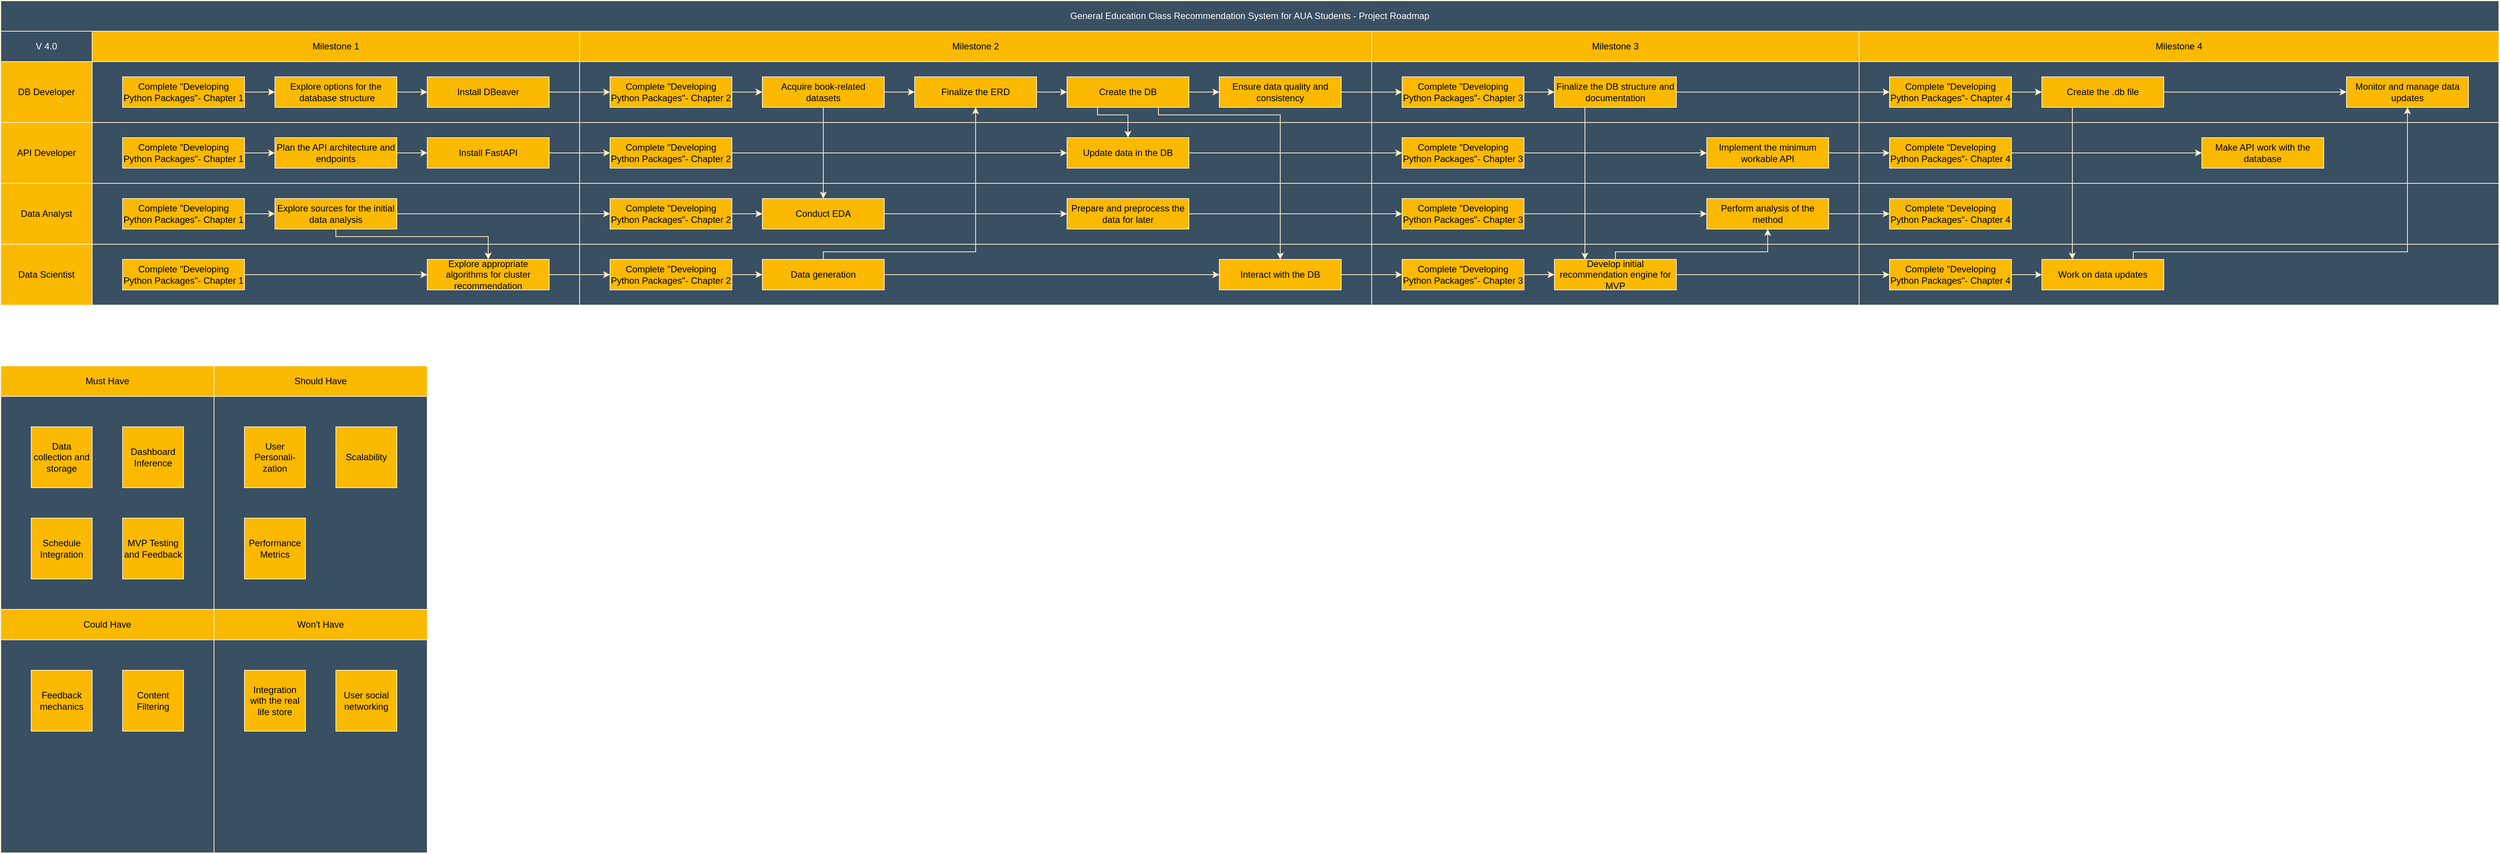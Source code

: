 <mxfile version="22.1.7" type="device">
  <diagram name="Page-1" id="mexHCa_Tbq0mfL7sBKQv">
    <mxGraphModel dx="1789" dy="1153" grid="1" gridSize="10" guides="1" tooltips="1" connect="1" arrows="1" fold="1" page="1" pageScale="1" pageWidth="3560" pageHeight="1200" math="0" shadow="0">
      <root>
        <mxCell id="0" />
        <mxCell id="1" parent="0" />
        <mxCell id="Ef0ztAQk5E2ELIDvsa6d-131" value="" style="rounded=0;whiteSpace=wrap;html=1;fillColor=#394f62;strokeColor=#FFF2CC;" parent="1" vertex="1">
          <mxGeometry x="320" y="880" width="280" height="280" as="geometry" />
        </mxCell>
        <mxCell id="Ef0ztAQk5E2ELIDvsa6d-122" value="" style="rounded=0;whiteSpace=wrap;html=1;fillColor=#394f62;strokeColor=#FFF2CC;" parent="1" vertex="1">
          <mxGeometry x="40" y="880" width="280" height="280" as="geometry" />
        </mxCell>
        <mxCell id="Ef0ztAQk5E2ELIDvsa6d-102" value="Must Have" style="rounded=0;whiteSpace=wrap;html=1;fillColor=#fbb900;strokeColor=#FFF2CC;" parent="1" vertex="1">
          <mxGeometry x="40" y="520" width="280" height="40" as="geometry" />
        </mxCell>
        <mxCell id="Ef0ztAQk5E2ELIDvsa6d-103" value="" style="rounded=0;whiteSpace=wrap;html=1;fillColor=#394f62;strokeColor=#FFF2CC;" parent="1" vertex="1">
          <mxGeometry x="40" y="560" width="280" height="280" as="geometry" />
        </mxCell>
        <mxCell id="Ef0ztAQk5E2ELIDvsa6d-104" value="Data collection and storage" style="rounded=0;whiteSpace=wrap;html=1;fillColor=#fbb900;strokeColor=#FFF2CC;" parent="1" vertex="1">
          <mxGeometry x="80" y="600" width="80" height="80" as="geometry" />
        </mxCell>
        <mxCell id="Ef0ztAQk5E2ELIDvsa6d-105" value="Dashboard Inference" style="rounded=0;whiteSpace=wrap;html=1;fillColor=#fbb900;strokeColor=#FFF2CC;" parent="1" vertex="1">
          <mxGeometry x="200" y="600" width="80" height="80" as="geometry" />
        </mxCell>
        <mxCell id="Ef0ztAQk5E2ELIDvsa6d-107" value="Schedule Integration" style="rounded=0;whiteSpace=wrap;html=1;fillColor=#fbb900;strokeColor=#FFF2CC;" parent="1" vertex="1">
          <mxGeometry x="80" y="720" width="80" height="80" as="geometry" />
        </mxCell>
        <mxCell id="Ef0ztAQk5E2ELIDvsa6d-110" value="MVP Testing and Feedback" style="rounded=0;whiteSpace=wrap;html=1;fillColor=#fbb900;strokeColor=#FFF2CC;" parent="1" vertex="1">
          <mxGeometry x="200" y="720" width="80" height="80" as="geometry" />
        </mxCell>
        <mxCell id="Ef0ztAQk5E2ELIDvsa6d-112" value="Should Have" style="rounded=0;whiteSpace=wrap;html=1;fillColor=#fbb900;strokeColor=#FFF2CC;" parent="1" vertex="1">
          <mxGeometry x="320" y="520" width="280" height="40" as="geometry" />
        </mxCell>
        <mxCell id="Ef0ztAQk5E2ELIDvsa6d-113" value="" style="rounded=0;whiteSpace=wrap;html=1;fillColor=#394f62;strokeColor=#FFF2CC;" parent="1" vertex="1">
          <mxGeometry x="320" y="560" width="280" height="280" as="geometry" />
        </mxCell>
        <mxCell id="Ef0ztAQk5E2ELIDvsa6d-114" value="User Personali- zation" style="rounded=0;whiteSpace=wrap;html=1;fillColor=#fbb900;strokeColor=#FFF2CC;" parent="1" vertex="1">
          <mxGeometry x="360" y="600" width="80" height="80" as="geometry" />
        </mxCell>
        <mxCell id="Ef0ztAQk5E2ELIDvsa6d-115" value="User social networking" style="rounded=0;whiteSpace=wrap;html=1;fillColor=#fbb900;strokeColor=#FFF2CC;" parent="1" vertex="1">
          <mxGeometry x="480" y="920" width="80" height="80" as="geometry" />
        </mxCell>
        <mxCell id="Ef0ztAQk5E2ELIDvsa6d-116" value="Performance Metrics" style="rounded=0;whiteSpace=wrap;html=1;fillColor=#fbb900;strokeColor=#FFF2CC;" parent="1" vertex="1">
          <mxGeometry x="360" y="720" width="80" height="80" as="geometry" />
        </mxCell>
        <mxCell id="Ef0ztAQk5E2ELIDvsa6d-117" value="Scalability" style="rounded=0;whiteSpace=wrap;html=1;fillColor=#fbb900;strokeColor=#FFF2CC;" parent="1" vertex="1">
          <mxGeometry x="480" y="600" width="80" height="80" as="geometry" />
        </mxCell>
        <mxCell id="Ef0ztAQk5E2ELIDvsa6d-118" value="Content Filtering" style="rounded=0;whiteSpace=wrap;html=1;fillColor=#fbb900;strokeColor=#FFF2CC;" parent="1" vertex="1">
          <mxGeometry x="200" y="920" width="80" height="80" as="geometry" />
        </mxCell>
        <mxCell id="Ef0ztAQk5E2ELIDvsa6d-119" value="Integration with the real life store" style="rounded=0;whiteSpace=wrap;html=1;fillColor=#fbb900;strokeColor=#FFF2CC;" parent="1" vertex="1">
          <mxGeometry x="360" y="920" width="80" height="80" as="geometry" />
        </mxCell>
        <mxCell id="Ef0ztAQk5E2ELIDvsa6d-121" value="Could Have" style="rounded=0;whiteSpace=wrap;html=1;fillColor=#fbb900;strokeColor=#FFF2CC;" parent="1" vertex="1">
          <mxGeometry x="40" y="840" width="280" height="40" as="geometry" />
        </mxCell>
        <mxCell id="Ef0ztAQk5E2ELIDvsa6d-130" value="Won&#39;t Have" style="rounded=0;whiteSpace=wrap;html=1;fillColor=#fbb900;strokeColor=#FFF2CC;" parent="1" vertex="1">
          <mxGeometry x="320" y="840" width="280" height="40" as="geometry" />
        </mxCell>
        <mxCell id="Ef0ztAQk5E2ELIDvsa6d-139" value="Feedback mechanics" style="rounded=0;whiteSpace=wrap;html=1;fillColor=#fbb900;strokeColor=#FFF2CC;" parent="1" vertex="1">
          <mxGeometry x="80" y="920" width="80" height="80" as="geometry" />
        </mxCell>
        <mxCell id="Ef0ztAQk5E2ELIDvsa6d-101" value="" style="rounded=0;whiteSpace=wrap;html=1;fillColor=#394f62;strokeColor=#FFF2CC;" parent="1" vertex="1">
          <mxGeometry x="2480" y="360" width="840" height="80" as="geometry" />
        </mxCell>
        <mxCell id="Ef0ztAQk5E2ELIDvsa6d-100" value="" style="rounded=0;whiteSpace=wrap;html=1;fillColor=#394f62;strokeColor=#FFF2CC;" parent="1" vertex="1">
          <mxGeometry x="2480" y="280" width="840" height="80" as="geometry" />
        </mxCell>
        <mxCell id="Ef0ztAQk5E2ELIDvsa6d-99" value="" style="rounded=0;whiteSpace=wrap;html=1;fillColor=#394f62;strokeColor=#FFF2CC;" parent="1" vertex="1">
          <mxGeometry x="2480" y="200" width="840" height="80" as="geometry" />
        </mxCell>
        <mxCell id="Ef0ztAQk5E2ELIDvsa6d-98" value="" style="rounded=0;whiteSpace=wrap;html=1;fillColor=#394f62;strokeColor=#FFF2CC;" parent="1" vertex="1">
          <mxGeometry x="2480" y="120" width="840" height="80" as="geometry" />
        </mxCell>
        <mxCell id="Ef0ztAQk5E2ELIDvsa6d-79" value="" style="rounded=0;whiteSpace=wrap;html=1;fillColor=#394f62;strokeColor=#FFF2CC;" parent="1" vertex="1">
          <mxGeometry x="1840" y="360" width="640" height="80" as="geometry" />
        </mxCell>
        <mxCell id="Ef0ztAQk5E2ELIDvsa6d-78" value="" style="rounded=0;whiteSpace=wrap;html=1;fillColor=#394f62;strokeColor=#FFF2CC;" parent="1" vertex="1">
          <mxGeometry x="1840" y="280" width="640" height="80" as="geometry" />
        </mxCell>
        <mxCell id="Ef0ztAQk5E2ELIDvsa6d-77" value="" style="rounded=0;whiteSpace=wrap;html=1;fillColor=#394f62;strokeColor=#FFF2CC;" parent="1" vertex="1">
          <mxGeometry x="1840" y="200" width="640" height="80" as="geometry" />
        </mxCell>
        <mxCell id="Ef0ztAQk5E2ELIDvsa6d-76" value="" style="rounded=0;whiteSpace=wrap;html=1;fillColor=#394f62;strokeColor=#FFF2CC;" parent="1" vertex="1">
          <mxGeometry x="1840" y="120" width="640" height="80" as="geometry" />
        </mxCell>
        <mxCell id="Ef0ztAQk5E2ELIDvsa6d-61" value="" style="rounded=0;whiteSpace=wrap;html=1;fillColor=#394f62;strokeColor=#FFF2CC;" parent="1" vertex="1">
          <mxGeometry x="800" y="360" width="1040" height="80" as="geometry" />
        </mxCell>
        <mxCell id="Ef0ztAQk5E2ELIDvsa6d-60" value="" style="rounded=0;whiteSpace=wrap;html=1;fillColor=#394f62;strokeColor=#FFF2CC;" parent="1" vertex="1">
          <mxGeometry x="800" y="280" width="1040" height="80" as="geometry" />
        </mxCell>
        <mxCell id="Ef0ztAQk5E2ELIDvsa6d-59" value="" style="rounded=0;whiteSpace=wrap;html=1;fillColor=#394f62;strokeColor=#FFF2CC;" parent="1" vertex="1">
          <mxGeometry x="800" y="170" width="1040" height="110" as="geometry" />
        </mxCell>
        <mxCell id="Ef0ztAQk5E2ELIDvsa6d-58" value="" style="rounded=0;whiteSpace=wrap;html=1;fillColor=#394f62;strokeColor=#FFF2CC;" parent="1" vertex="1">
          <mxGeometry x="800" y="120" width="1040" height="80" as="geometry" />
        </mxCell>
        <mxCell id="Ef0ztAQk5E2ELIDvsa6d-1" value="&lt;font color=&quot;#ffffff&quot;&gt;General Education Class Recommendation System for AUA Students - Project Roadmap&lt;/font&gt;" style="rounded=0;whiteSpace=wrap;html=1;fillColor=#394f62;strokeColor=#FFF2CC;" parent="1" vertex="1">
          <mxGeometry x="40" y="40" width="3280" height="40" as="geometry" />
        </mxCell>
        <mxCell id="Ef0ztAQk5E2ELIDvsa6d-2" value="Milestone 1" style="rounded=0;whiteSpace=wrap;html=1;fillColor=#fbb900;strokeColor=#FFF2CC;" parent="1" vertex="1">
          <mxGeometry x="160" y="80" width="640" height="40" as="geometry" />
        </mxCell>
        <mxCell id="Ef0ztAQk5E2ELIDvsa6d-3" value="DB Developer" style="rounded=0;whiteSpace=wrap;html=1;fillColor=#fbb900;strokeColor=#FFF2CC;" parent="1" vertex="1">
          <mxGeometry x="40" y="120" width="120" height="80" as="geometry" />
        </mxCell>
        <mxCell id="Ef0ztAQk5E2ELIDvsa6d-4" value="API Developer" style="rounded=0;whiteSpace=wrap;html=1;fillColor=#fbb900;strokeColor=#FFF2CC;" parent="1" vertex="1">
          <mxGeometry x="40" y="200" width="120" height="80" as="geometry" />
        </mxCell>
        <mxCell id="Ef0ztAQk5E2ELIDvsa6d-5" value="Data Analyst" style="rounded=0;whiteSpace=wrap;html=1;fillColor=#fbb900;strokeColor=#FFF2CC;" parent="1" vertex="1">
          <mxGeometry x="40" y="280" width="120" height="80" as="geometry" />
        </mxCell>
        <mxCell id="Ef0ztAQk5E2ELIDvsa6d-6" value="Data Scientist" style="rounded=0;whiteSpace=wrap;html=1;fillColor=#fbb900;strokeColor=#FFF2CC;" parent="1" vertex="1">
          <mxGeometry x="40" y="360" width="120" height="80" as="geometry" />
        </mxCell>
        <mxCell id="Ef0ztAQk5E2ELIDvsa6d-7" value="&lt;font color=&quot;#ffffff&quot;&gt;V 4.0&lt;/font&gt;" style="rounded=0;whiteSpace=wrap;html=1;fillColor=#394f62;strokeColor=#FFF2CC;" parent="1" vertex="1">
          <mxGeometry x="40" y="80" width="120" height="40" as="geometry" />
        </mxCell>
        <mxCell id="Ef0ztAQk5E2ELIDvsa6d-13" value="" style="rounded=0;whiteSpace=wrap;html=1;fillColor=#394f62;strokeColor=#FFF2CC;" parent="1" vertex="1">
          <mxGeometry x="160" y="200" width="640" height="80" as="geometry" />
        </mxCell>
        <mxCell id="Ef0ztAQk5E2ELIDvsa6d-14" value="" style="rounded=0;whiteSpace=wrap;html=1;fillColor=#394f62;strokeColor=#FFF2CC;" parent="1" vertex="1">
          <mxGeometry x="160" y="360" width="640" height="80" as="geometry" />
        </mxCell>
        <mxCell id="Ef0ztAQk5E2ELIDvsa6d-15" value="" style="rounded=0;whiteSpace=wrap;html=1;fillColor=#394f62;strokeColor=#FFF2CC;" parent="1" vertex="1">
          <mxGeometry x="160" y="280" width="640" height="80" as="geometry" />
        </mxCell>
        <mxCell id="Ef0ztAQk5E2ELIDvsa6d-12" value="" style="rounded=0;whiteSpace=wrap;html=1;fillColor=#394f62;strokeColor=#FFF2CC;" parent="1" vertex="1">
          <mxGeometry x="160" y="120" width="640" height="80" as="geometry" />
        </mxCell>
        <mxCell id="Ef0ztAQk5E2ELIDvsa6d-9" value="Complete &quot;Developing Python Packages&quot;- Chapter 1" style="rounded=0;whiteSpace=wrap;html=1;fillColor=#fbb900;strokeColor=#FFF2CC;" parent="1" vertex="1">
          <mxGeometry x="200" y="140" width="160" height="40" as="geometry" />
        </mxCell>
        <mxCell id="Ef0ztAQk5E2ELIDvsa6d-10" value="Complete &quot;Developing Python Packages&quot;- Chapter 1" style="rounded=0;whiteSpace=wrap;html=1;fillColor=#fbb900;strokeColor=#FFF2CC;" parent="1" vertex="1">
          <mxGeometry x="200" y="220" width="160" height="40" as="geometry" />
        </mxCell>
        <mxCell id="Ef0ztAQk5E2ELIDvsa6d-11" value="Complete &quot;Developing Python Packages&quot;- Chapter 1" style="rounded=0;whiteSpace=wrap;html=1;fillColor=#fbb900;strokeColor=#FFF2CC;" parent="1" vertex="1">
          <mxGeometry x="200" y="300" width="160" height="40" as="geometry" />
        </mxCell>
        <mxCell id="Ef0ztAQk5E2ELIDvsa6d-8" value="Complete &quot;Developing Python Packages&quot;- Chapter 1" style="rounded=0;whiteSpace=wrap;html=1;fillColor=#fbb900;strokeColor=#FFF2CC;" parent="1" vertex="1">
          <mxGeometry x="200" y="380" width="160" height="40" as="geometry" />
        </mxCell>
        <mxCell id="Ef0ztAQk5E2ELIDvsa6d-17" value="Explore options for the &amp;nbsp;database structure" style="rounded=0;whiteSpace=wrap;html=1;fillColor=#fbb900;strokeColor=#FFF2CC;" parent="1" vertex="1">
          <mxGeometry x="400" y="140" width="160" height="40" as="geometry" />
        </mxCell>
        <mxCell id="Ef0ztAQk5E2ELIDvsa6d-18" value="" style="endArrow=classic;html=1;rounded=0;exitX=1;exitY=0.5;exitDx=0;exitDy=0;entryX=0;entryY=0.5;entryDx=0;entryDy=0;fillColor=#394f62;strokeColor=#FFF2CC;" parent="1" source="Ef0ztAQk5E2ELIDvsa6d-9" target="Ef0ztAQk5E2ELIDvsa6d-17" edge="1">
          <mxGeometry width="50" height="50" relative="1" as="geometry">
            <mxPoint x="430" y="320" as="sourcePoint" />
            <mxPoint x="480" y="270" as="targetPoint" />
          </mxGeometry>
        </mxCell>
        <mxCell id="Ef0ztAQk5E2ELIDvsa6d-19" value="Plan the API architecture and endpoints" style="rounded=0;whiteSpace=wrap;html=1;fillColor=#fbb900;strokeColor=#FFF2CC;" parent="1" vertex="1">
          <mxGeometry x="400" y="220" width="160" height="40" as="geometry" />
        </mxCell>
        <mxCell id="Ef0ztAQk5E2ELIDvsa6d-20" value="" style="endArrow=classic;html=1;rounded=0;exitX=1;exitY=0.5;exitDx=0;exitDy=0;entryX=0;entryY=0.5;entryDx=0;entryDy=0;fillColor=#394f62;strokeColor=#FFF2CC;" parent="1" source="Ef0ztAQk5E2ELIDvsa6d-10" target="Ef0ztAQk5E2ELIDvsa6d-19" edge="1">
          <mxGeometry width="50" height="50" relative="1" as="geometry">
            <mxPoint x="430" y="320" as="sourcePoint" />
            <mxPoint x="480" y="270" as="targetPoint" />
          </mxGeometry>
        </mxCell>
        <mxCell id="Ef0ztAQk5E2ELIDvsa6d-21" value="Explore sources for the initial data analysis" style="rounded=0;whiteSpace=wrap;html=1;fillColor=#fbb900;strokeColor=#FFF2CC;" parent="1" vertex="1">
          <mxGeometry x="400" y="300" width="160" height="40" as="geometry" />
        </mxCell>
        <mxCell id="Ef0ztAQk5E2ELIDvsa6d-22" value="Explore appropriate algorithms for cluster recommendation" style="rounded=0;whiteSpace=wrap;html=1;fillColor=#fbb900;strokeColor=#FFF2CC;" parent="1" vertex="1">
          <mxGeometry x="600" y="380" width="160" height="40" as="geometry" />
        </mxCell>
        <mxCell id="Ef0ztAQk5E2ELIDvsa6d-23" value="" style="endArrow=classic;html=1;rounded=0;exitX=0.5;exitY=1;exitDx=0;exitDy=0;entryX=0.5;entryY=0;entryDx=0;entryDy=0;fillColor=#394f62;strokeColor=#FFF2CC;" parent="1" source="Ef0ztAQk5E2ELIDvsa6d-21" target="Ef0ztAQk5E2ELIDvsa6d-22" edge="1">
          <mxGeometry width="50" height="50" relative="1" as="geometry">
            <mxPoint x="430" y="320" as="sourcePoint" />
            <mxPoint x="480" y="270" as="targetPoint" />
            <Array as="points">
              <mxPoint x="480" y="350" />
              <mxPoint x="680" y="350" />
            </Array>
          </mxGeometry>
        </mxCell>
        <mxCell id="Ef0ztAQk5E2ELIDvsa6d-24" value="" style="endArrow=classic;html=1;rounded=0;exitX=1;exitY=0.5;exitDx=0;exitDy=0;entryX=0;entryY=0.5;entryDx=0;entryDy=0;fillColor=#394f62;strokeColor=#FFF2CC;" parent="1" source="Ef0ztAQk5E2ELIDvsa6d-11" target="Ef0ztAQk5E2ELIDvsa6d-21" edge="1">
          <mxGeometry width="50" height="50" relative="1" as="geometry">
            <mxPoint x="430" y="320" as="sourcePoint" />
            <mxPoint x="480" y="270" as="targetPoint" />
          </mxGeometry>
        </mxCell>
        <mxCell id="Ef0ztAQk5E2ELIDvsa6d-25" value="" style="endArrow=classic;html=1;rounded=0;exitX=1;exitY=0.5;exitDx=0;exitDy=0;entryX=0;entryY=0.5;entryDx=0;entryDy=0;fillColor=#394f62;strokeColor=#FFF2CC;" parent="1" source="Ef0ztAQk5E2ELIDvsa6d-8" target="Ef0ztAQk5E2ELIDvsa6d-22" edge="1">
          <mxGeometry width="50" height="50" relative="1" as="geometry">
            <mxPoint x="430" y="320" as="sourcePoint" />
            <mxPoint x="480" y="270" as="targetPoint" />
          </mxGeometry>
        </mxCell>
        <mxCell id="Ef0ztAQk5E2ELIDvsa6d-26" value="Install DBeaver" style="rounded=0;whiteSpace=wrap;html=1;fillColor=#fbb900;strokeColor=#FFF2CC;" parent="1" vertex="1">
          <mxGeometry x="600" y="140" width="160" height="40" as="geometry" />
        </mxCell>
        <mxCell id="Ef0ztAQk5E2ELIDvsa6d-27" value="" style="endArrow=classic;html=1;rounded=0;exitX=1;exitY=0.5;exitDx=0;exitDy=0;entryX=0;entryY=0.5;entryDx=0;entryDy=0;fillColor=#394f62;strokeColor=#FFF2CC;" parent="1" source="Ef0ztAQk5E2ELIDvsa6d-17" target="Ef0ztAQk5E2ELIDvsa6d-26" edge="1">
          <mxGeometry width="50" height="50" relative="1" as="geometry">
            <mxPoint x="550" y="330" as="sourcePoint" />
            <mxPoint x="600" y="280" as="targetPoint" />
          </mxGeometry>
        </mxCell>
        <mxCell id="Ef0ztAQk5E2ELIDvsa6d-28" value="Install FastAPI" style="rounded=0;whiteSpace=wrap;html=1;fillColor=#fbb900;strokeColor=#FFF2CC;" parent="1" vertex="1">
          <mxGeometry x="600" y="220" width="160" height="40" as="geometry" />
        </mxCell>
        <mxCell id="Ef0ztAQk5E2ELIDvsa6d-29" value="" style="endArrow=classic;html=1;rounded=0;exitX=1;exitY=0.5;exitDx=0;exitDy=0;entryX=0;entryY=0.5;entryDx=0;entryDy=0;fillColor=#394f62;strokeColor=#FFF2CC;" parent="1" source="Ef0ztAQk5E2ELIDvsa6d-19" target="Ef0ztAQk5E2ELIDvsa6d-28" edge="1">
          <mxGeometry width="50" height="50" relative="1" as="geometry">
            <mxPoint x="570" y="170" as="sourcePoint" />
            <mxPoint x="610" y="170" as="targetPoint" />
          </mxGeometry>
        </mxCell>
        <mxCell id="Ef0ztAQk5E2ELIDvsa6d-30" value="Milestone 2" style="rounded=0;whiteSpace=wrap;html=1;fillColor=#fbb900;strokeColor=#FFF2CC;" parent="1" vertex="1">
          <mxGeometry x="800" y="80" width="1040" height="40" as="geometry" />
        </mxCell>
        <mxCell id="Ef0ztAQk5E2ELIDvsa6d-32" value="Complete &quot;Developing Python Packages&quot;- Chapter 2" style="rounded=0;whiteSpace=wrap;html=1;fillColor=#fbb900;strokeColor=#FFF2CC;" parent="1" vertex="1">
          <mxGeometry x="840" y="140" width="160" height="40" as="geometry" />
        </mxCell>
        <mxCell id="Ef0ztAQk5E2ELIDvsa6d-33" value="Complete &quot;Developing Python Packages&quot;- Chapter 2" style="rounded=0;whiteSpace=wrap;html=1;fillColor=#394f62;strokeColor=#FFF2CC;" parent="1" vertex="1">
          <mxGeometry x="840" y="220" width="160" height="40" as="geometry" />
        </mxCell>
        <mxCell id="Ef0ztAQk5E2ELIDvsa6d-34" value="Complete &quot;Developing Python Packages&quot;- Chapter 2" style="rounded=0;whiteSpace=wrap;html=1;fillColor=#fbb900;strokeColor=#FFF2CC;" parent="1" vertex="1">
          <mxGeometry x="840" y="300" width="160" height="40" as="geometry" />
        </mxCell>
        <mxCell id="Ef0ztAQk5E2ELIDvsa6d-35" value="Complete &quot;Developing Python Packages&quot;- Chapter 2" style="rounded=0;whiteSpace=wrap;html=1;fillColor=#fbb900;strokeColor=#FFF2CC;" parent="1" vertex="1">
          <mxGeometry x="840" y="380" width="160" height="40" as="geometry" />
        </mxCell>
        <mxCell id="Ef0ztAQk5E2ELIDvsa6d-36" value="" style="endArrow=classic;html=1;rounded=0;exitX=1;exitY=0.5;exitDx=0;exitDy=0;entryX=0;entryY=0.5;entryDx=0;entryDy=0;fillColor=#394f62;strokeColor=#FFF2CC;" parent="1" source="Ef0ztAQk5E2ELIDvsa6d-26" target="Ef0ztAQk5E2ELIDvsa6d-32" edge="1">
          <mxGeometry width="50" height="50" relative="1" as="geometry">
            <mxPoint x="990" y="410" as="sourcePoint" />
            <mxPoint x="1040" y="360" as="targetPoint" />
          </mxGeometry>
        </mxCell>
        <mxCell id="Ef0ztAQk5E2ELIDvsa6d-37" value="" style="endArrow=classic;html=1;rounded=0;exitX=1;exitY=0.5;exitDx=0;exitDy=0;entryX=0;entryY=0.5;entryDx=0;entryDy=0;fillColor=#394f62;strokeColor=#FFF2CC;" parent="1" source="Ef0ztAQk5E2ELIDvsa6d-28" target="Ef0ztAQk5E2ELIDvsa6d-33" edge="1">
          <mxGeometry width="50" height="50" relative="1" as="geometry">
            <mxPoint x="990" y="410" as="sourcePoint" />
            <mxPoint x="1040" y="360" as="targetPoint" />
          </mxGeometry>
        </mxCell>
        <mxCell id="Ef0ztAQk5E2ELIDvsa6d-38" value="" style="endArrow=classic;html=1;rounded=0;exitX=1;exitY=0.5;exitDx=0;exitDy=0;entryX=0;entryY=0.5;entryDx=0;entryDy=0;fillColor=#394f62;strokeColor=#FFF2CC;" parent="1" source="Ef0ztAQk5E2ELIDvsa6d-21" target="Ef0ztAQk5E2ELIDvsa6d-34" edge="1">
          <mxGeometry width="50" height="50" relative="1" as="geometry">
            <mxPoint x="990" y="410" as="sourcePoint" />
            <mxPoint x="1040" y="360" as="targetPoint" />
          </mxGeometry>
        </mxCell>
        <mxCell id="Ef0ztAQk5E2ELIDvsa6d-39" value="" style="endArrow=classic;html=1;rounded=0;exitX=1;exitY=0.5;exitDx=0;exitDy=0;entryX=0;entryY=0.5;entryDx=0;entryDy=0;fillColor=#394f62;strokeColor=#FFF2CC;" parent="1" source="Ef0ztAQk5E2ELIDvsa6d-22" target="Ef0ztAQk5E2ELIDvsa6d-35" edge="1">
          <mxGeometry width="50" height="50" relative="1" as="geometry">
            <mxPoint x="910" y="410" as="sourcePoint" />
            <mxPoint x="960" y="360" as="targetPoint" />
          </mxGeometry>
        </mxCell>
        <mxCell id="Ef0ztAQk5E2ELIDvsa6d-41" value="Complete &quot;Developing Python Packages&quot;- Chapter 2" style="rounded=0;whiteSpace=wrap;html=1;fillColor=#fbb900;strokeColor=#FFF2CC;" parent="1" vertex="1">
          <mxGeometry x="840" y="220" width="160" height="40" as="geometry" />
        </mxCell>
        <mxCell id="Ef0ztAQk5E2ELIDvsa6d-44" value="Data generation" style="rounded=0;whiteSpace=wrap;html=1;fillColor=#fbb900;strokeColor=#FFF2CC;" parent="1" vertex="1">
          <mxGeometry x="1040" y="380" width="160" height="40" as="geometry" />
        </mxCell>
        <mxCell id="Ef0ztAQk5E2ELIDvsa6d-46" value="" style="endArrow=classic;html=1;rounded=0;exitX=0.5;exitY=0;exitDx=0;exitDy=0;entryX=0.5;entryY=1;entryDx=0;entryDy=0;fillColor=#394f62;strokeColor=#FFF2CC;" parent="1" source="Ef0ztAQk5E2ELIDvsa6d-44" target="M5QD9Zlpj8GHrHNxRGil-4" edge="1">
          <mxGeometry width="50" height="50" relative="1" as="geometry">
            <mxPoint x="1120" y="340" as="sourcePoint" />
            <mxPoint x="1050" y="360" as="targetPoint" />
            <Array as="points">
              <mxPoint x="1120" y="370" />
              <mxPoint x="1320" y="370" />
            </Array>
          </mxGeometry>
        </mxCell>
        <mxCell id="Ef0ztAQk5E2ELIDvsa6d-50" value="" style="endArrow=classic;html=1;rounded=0;exitX=1;exitY=0.5;exitDx=0;exitDy=0;entryX=0;entryY=0.5;entryDx=0;entryDy=0;fillColor=#394f62;strokeColor=#FFF2CC;" parent="1" source="Ef0ztAQk5E2ELIDvsa6d-41" target="M5QD9Zlpj8GHrHNxRGil-12" edge="1">
          <mxGeometry width="50" height="50" relative="1" as="geometry">
            <mxPoint x="1090" y="320" as="sourcePoint" />
            <mxPoint x="1040" y="240" as="targetPoint" />
          </mxGeometry>
        </mxCell>
        <mxCell id="Ef0ztAQk5E2ELIDvsa6d-51" value="" style="endArrow=classic;html=1;rounded=0;exitX=1;exitY=0.5;exitDx=0;exitDy=0;entryX=0;entryY=0.5;entryDx=0;entryDy=0;fillColor=#394f62;strokeColor=#FFF2CC;" parent="1" source="Ef0ztAQk5E2ELIDvsa6d-34" edge="1">
          <mxGeometry width="50" height="50" relative="1" as="geometry">
            <mxPoint x="1090" y="320" as="sourcePoint" />
            <mxPoint x="1040" y="320" as="targetPoint" />
          </mxGeometry>
        </mxCell>
        <mxCell id="Ef0ztAQk5E2ELIDvsa6d-52" value="" style="endArrow=classic;html=1;rounded=0;exitX=1;exitY=0.5;exitDx=0;exitDy=0;entryX=0;entryY=0.5;entryDx=0;entryDy=0;fillColor=#394f62;strokeColor=#FFF2CC;" parent="1" source="Ef0ztAQk5E2ELIDvsa6d-35" target="Ef0ztAQk5E2ELIDvsa6d-44" edge="1">
          <mxGeometry width="50" height="50" relative="1" as="geometry">
            <mxPoint x="1090" y="320" as="sourcePoint" />
            <mxPoint x="1140" y="270" as="targetPoint" />
          </mxGeometry>
        </mxCell>
        <mxCell id="Ef0ztAQk5E2ELIDvsa6d-53" value="Milestone 3" style="rounded=0;whiteSpace=wrap;html=1;fillColor=#fbb900;strokeColor=#FFF2CC;" parent="1" vertex="1">
          <mxGeometry x="1840" y="80" width="640" height="40" as="geometry" />
        </mxCell>
        <mxCell id="Ef0ztAQk5E2ELIDvsa6d-54" value="" style="endArrow=classic;html=1;rounded=0;exitX=1;exitY=0.5;exitDx=0;exitDy=0;fillColor=#394f62;strokeColor=#FFF2CC;" parent="1" edge="1">
          <mxGeometry width="50" height="50" relative="1" as="geometry">
            <mxPoint x="1920" y="160" as="sourcePoint" />
            <mxPoint x="2000" y="160" as="targetPoint" />
          </mxGeometry>
        </mxCell>
        <mxCell id="Ef0ztAQk5E2ELIDvsa6d-56" value="" style="endArrow=classic;html=1;rounded=0;exitX=1;exitY=0.5;exitDx=0;exitDy=0;fillColor=#394f62;strokeColor=#FFF2CC;entryX=0;entryY=0.5;entryDx=0;entryDy=0;" parent="1" target="M5QD9Zlpj8GHrHNxRGil-16" edge="1">
          <mxGeometry width="50" height="50" relative="1" as="geometry">
            <mxPoint x="1200" y="320" as="sourcePoint" />
            <mxPoint x="1480" y="320" as="targetPoint" />
          </mxGeometry>
        </mxCell>
        <mxCell id="Ef0ztAQk5E2ELIDvsa6d-57" value="" style="endArrow=classic;html=1;rounded=0;exitX=1;exitY=0.5;exitDx=0;exitDy=0;fillColor=#394f62;strokeColor=#FFF2CC;" parent="1" edge="1">
          <mxGeometry width="50" height="50" relative="1" as="geometry">
            <mxPoint x="1920" y="400" as="sourcePoint" />
            <mxPoint x="2000" y="400" as="targetPoint" />
          </mxGeometry>
        </mxCell>
        <mxCell id="Ef0ztAQk5E2ELIDvsa6d-62" value="Complete &quot;Developing Python Packages&quot;- Chapter 3" style="rounded=0;whiteSpace=wrap;html=1;fillColor=#fbb900;strokeColor=#FFF2CC;" parent="1" vertex="1">
          <mxGeometry x="1880" y="140" width="160" height="40" as="geometry" />
        </mxCell>
        <mxCell id="Ef0ztAQk5E2ELIDvsa6d-63" value="Complete &quot;Developing Python Packages&quot;- Chapter 3" style="rounded=0;whiteSpace=wrap;html=1;fillColor=#fbb900;strokeColor=#FFF2CC;" parent="1" vertex="1">
          <mxGeometry x="1880" y="220" width="160" height="40" as="geometry" />
        </mxCell>
        <mxCell id="Ef0ztAQk5E2ELIDvsa6d-64" value="Complete &quot;Developing Python Packages&quot;- Chapter 3" style="rounded=0;whiteSpace=wrap;html=1;fillColor=#fbb900;strokeColor=#FFF2CC;" parent="1" vertex="1">
          <mxGeometry x="1880" y="300" width="160" height="40" as="geometry" />
        </mxCell>
        <mxCell id="Ef0ztAQk5E2ELIDvsa6d-65" value="Complete &quot;Developing Python Packages&quot;- Chapter 3" style="rounded=0;whiteSpace=wrap;html=1;fillColor=#fbb900;strokeColor=#FFF2CC;" parent="1" vertex="1">
          <mxGeometry x="1880" y="380" width="160" height="40" as="geometry" />
        </mxCell>
        <mxCell id="Ef0ztAQk5E2ELIDvsa6d-66" value="Finalize the DB structure and documentation" style="rounded=0;whiteSpace=wrap;html=1;fillColor=#fbb900;strokeColor=#FFF2CC;" parent="1" vertex="1">
          <mxGeometry x="2080" y="140" width="160" height="40" as="geometry" />
        </mxCell>
        <mxCell id="Ef0ztAQk5E2ELIDvsa6d-67" value="Implement the minimum workable API" style="rounded=0;whiteSpace=wrap;html=1;fillColor=#fbb900;strokeColor=#FFF2CC;" parent="1" vertex="1">
          <mxGeometry x="2280" y="220" width="160" height="40" as="geometry" />
        </mxCell>
        <mxCell id="Ef0ztAQk5E2ELIDvsa6d-68" value="Perform analysis of the method" style="rounded=0;whiteSpace=wrap;html=1;fillColor=#fbb900;strokeColor=#FFF2CC;" parent="1" vertex="1">
          <mxGeometry x="2280" y="300" width="160" height="40" as="geometry" />
        </mxCell>
        <mxCell id="Ef0ztAQk5E2ELIDvsa6d-69" value="Develop initial recommendation engine for MVP" style="rounded=0;whiteSpace=wrap;html=1;fillColor=#fbb900;strokeColor=#FFF2CC;" parent="1" vertex="1">
          <mxGeometry x="2080" y="380" width="160" height="40" as="geometry" />
        </mxCell>
        <mxCell id="Ef0ztAQk5E2ELIDvsa6d-70" value="" style="endArrow=classic;html=1;rounded=0;exitX=1;exitY=0.5;exitDx=0;exitDy=0;entryX=0;entryY=0.5;entryDx=0;entryDy=0;fillColor=#394f62;strokeColor=#FFF2CC;" parent="1" source="Ef0ztAQk5E2ELIDvsa6d-62" target="Ef0ztAQk5E2ELIDvsa6d-66" edge="1">
          <mxGeometry width="50" height="50" relative="1" as="geometry">
            <mxPoint x="2190" y="180" as="sourcePoint" />
            <mxPoint x="2240" y="130" as="targetPoint" />
          </mxGeometry>
        </mxCell>
        <mxCell id="Ef0ztAQk5E2ELIDvsa6d-71" value="" style="endArrow=classic;html=1;rounded=0;exitX=1;exitY=0.5;exitDx=0;exitDy=0;entryX=0;entryY=0.5;entryDx=0;entryDy=0;fillColor=#394f62;strokeColor=#FFF2CC;" parent="1" source="Ef0ztAQk5E2ELIDvsa6d-63" target="Ef0ztAQk5E2ELIDvsa6d-67" edge="1">
          <mxGeometry width="50" height="50" relative="1" as="geometry">
            <mxPoint x="2190" y="180" as="sourcePoint" />
            <mxPoint x="2240" y="130" as="targetPoint" />
          </mxGeometry>
        </mxCell>
        <mxCell id="Ef0ztAQk5E2ELIDvsa6d-72" value="" style="endArrow=classic;html=1;rounded=0;exitX=1;exitY=0.5;exitDx=0;exitDy=0;fillColor=#394f62;strokeColor=#FFF2CC;" parent="1" source="Ef0ztAQk5E2ELIDvsa6d-64" target="Ef0ztAQk5E2ELIDvsa6d-68" edge="1">
          <mxGeometry width="50" height="50" relative="1" as="geometry">
            <mxPoint x="2190" y="180" as="sourcePoint" />
            <mxPoint x="2240" y="130" as="targetPoint" />
          </mxGeometry>
        </mxCell>
        <mxCell id="Ef0ztAQk5E2ELIDvsa6d-73" value="" style="endArrow=classic;html=1;rounded=0;exitX=1;exitY=0.5;exitDx=0;exitDy=0;fillColor=#394f62;strokeColor=#FFF2CC;" parent="1" source="Ef0ztAQk5E2ELIDvsa6d-65" target="Ef0ztAQk5E2ELIDvsa6d-69" edge="1">
          <mxGeometry width="50" height="50" relative="1" as="geometry">
            <mxPoint x="2190" y="280" as="sourcePoint" />
            <mxPoint x="2240" y="230" as="targetPoint" />
          </mxGeometry>
        </mxCell>
        <mxCell id="Ef0ztAQk5E2ELIDvsa6d-80" value="Milestone 4" style="rounded=0;whiteSpace=wrap;html=1;fillColor=#fbb900;strokeColor=#FFF2CC;" parent="1" vertex="1">
          <mxGeometry x="2480" y="80" width="840" height="40" as="geometry" />
        </mxCell>
        <mxCell id="Ef0ztAQk5E2ELIDvsa6d-81" value="" style="endArrow=classic;html=1;rounded=0;exitX=1;exitY=0.5;exitDx=0;exitDy=0;fillColor=#394f62;strokeColor=#FFF2CC;" parent="1" source="Ef0ztAQk5E2ELIDvsa6d-66" edge="1">
          <mxGeometry width="50" height="50" relative="1" as="geometry">
            <mxPoint x="2500" y="240" as="sourcePoint" />
            <mxPoint x="2520" y="160" as="targetPoint" />
          </mxGeometry>
        </mxCell>
        <mxCell id="Ef0ztAQk5E2ELIDvsa6d-82" value="" style="endArrow=classic;html=1;rounded=0;exitX=1;exitY=0.5;exitDx=0;exitDy=0;fillColor=#394f62;strokeColor=#FFF2CC;" parent="1" source="Ef0ztAQk5E2ELIDvsa6d-67" edge="1">
          <mxGeometry width="50" height="50" relative="1" as="geometry">
            <mxPoint x="2500" y="240" as="sourcePoint" />
            <mxPoint x="2520" y="240" as="targetPoint" />
          </mxGeometry>
        </mxCell>
        <mxCell id="Ef0ztAQk5E2ELIDvsa6d-83" value="" style="endArrow=classic;html=1;rounded=0;exitX=1;exitY=0.5;exitDx=0;exitDy=0;fillColor=#394f62;strokeColor=#FFF2CC;" parent="1" source="Ef0ztAQk5E2ELIDvsa6d-68" edge="1">
          <mxGeometry width="50" height="50" relative="1" as="geometry">
            <mxPoint x="2500" y="240" as="sourcePoint" />
            <mxPoint x="2520" y="320" as="targetPoint" />
          </mxGeometry>
        </mxCell>
        <mxCell id="Ef0ztAQk5E2ELIDvsa6d-84" value="" style="endArrow=classic;html=1;rounded=0;exitX=1;exitY=0.5;exitDx=0;exitDy=0;fillColor=#394f62;strokeColor=#FFF2CC;" parent="1" source="Ef0ztAQk5E2ELIDvsa6d-69" edge="1">
          <mxGeometry width="50" height="50" relative="1" as="geometry">
            <mxPoint x="2500" y="240" as="sourcePoint" />
            <mxPoint x="2520" y="400" as="targetPoint" />
          </mxGeometry>
        </mxCell>
        <mxCell id="Ef0ztAQk5E2ELIDvsa6d-85" value="Complete &quot;Developing Python Packages&quot;- Chapter 4" style="rounded=0;whiteSpace=wrap;html=1;fillColor=#fbb900;strokeColor=#FFF2CC;" parent="1" vertex="1">
          <mxGeometry x="2520" y="140" width="160" height="40" as="geometry" />
        </mxCell>
        <mxCell id="Ef0ztAQk5E2ELIDvsa6d-86" value="Complete &quot;Developing Python Packages&quot;- Chapter 4" style="rounded=0;whiteSpace=wrap;html=1;fillColor=#fbb900;strokeColor=#FFF2CC;" parent="1" vertex="1">
          <mxGeometry x="2520" y="220" width="160" height="40" as="geometry" />
        </mxCell>
        <mxCell id="Ef0ztAQk5E2ELIDvsa6d-87" value="Complete &quot;Developing Python Packages&quot;- Chapter 4" style="rounded=0;whiteSpace=wrap;html=1;fillColor=#fbb900;strokeColor=#FFF2CC;" parent="1" vertex="1">
          <mxGeometry x="2520" y="300" width="160" height="40" as="geometry" />
        </mxCell>
        <mxCell id="Ef0ztAQk5E2ELIDvsa6d-88" value="Complete &quot;Developing Python Packages&quot;- Chapter 4" style="rounded=0;whiteSpace=wrap;html=1;fillColor=#fbb900;strokeColor=#FFF2CC;" parent="1" vertex="1">
          <mxGeometry x="2520" y="380" width="160" height="40" as="geometry" />
        </mxCell>
        <mxCell id="Ef0ztAQk5E2ELIDvsa6d-89" value="Create the .db file " style="rounded=0;whiteSpace=wrap;html=1;fillColor=#fbb900;strokeColor=#FFF2CC;" parent="1" vertex="1">
          <mxGeometry x="2720" y="140" width="160" height="40" as="geometry" />
        </mxCell>
        <mxCell id="Ef0ztAQk5E2ELIDvsa6d-90" value="Make API work with the database" style="rounded=0;whiteSpace=wrap;html=1;fillColor=#fbb900;strokeColor=#FFF2CC;" parent="1" vertex="1">
          <mxGeometry x="2930" y="220" width="160" height="40" as="geometry" />
        </mxCell>
        <mxCell id="Ef0ztAQk5E2ELIDvsa6d-92" value="Monitor and manage data updates" style="rounded=0;whiteSpace=wrap;html=1;fillColor=#fbb900;strokeColor=#FFF2CC;" parent="1" vertex="1">
          <mxGeometry x="3120" y="140" width="160" height="40" as="geometry" />
        </mxCell>
        <mxCell id="Ef0ztAQk5E2ELIDvsa6d-93" value="" style="endArrow=classic;html=1;rounded=0;exitX=1;exitY=0.5;exitDx=0;exitDy=0;entryX=0;entryY=0.5;entryDx=0;entryDy=0;fillColor=#394f62;strokeColor=#FFF2CC;" parent="1" source="Ef0ztAQk5E2ELIDvsa6d-85" target="Ef0ztAQk5E2ELIDvsa6d-89" edge="1">
          <mxGeometry width="50" height="50" relative="1" as="geometry">
            <mxPoint x="2790" y="240" as="sourcePoint" />
            <mxPoint x="2840" y="190" as="targetPoint" />
          </mxGeometry>
        </mxCell>
        <mxCell id="Ef0ztAQk5E2ELIDvsa6d-94" value="" style="endArrow=classic;html=1;rounded=0;exitX=1;exitY=0.5;exitDx=0;exitDy=0;entryX=0;entryY=0.5;entryDx=0;entryDy=0;fillColor=#394f62;strokeColor=#FFF2CC;" parent="1" source="Ef0ztAQk5E2ELIDvsa6d-86" target="Ef0ztAQk5E2ELIDvsa6d-90" edge="1">
          <mxGeometry width="50" height="50" relative="1" as="geometry">
            <mxPoint x="2790" y="240" as="sourcePoint" />
            <mxPoint x="2840" y="190" as="targetPoint" />
          </mxGeometry>
        </mxCell>
        <mxCell id="Ef0ztAQk5E2ELIDvsa6d-96" value="" style="endArrow=classic;html=1;rounded=0;exitX=1;exitY=0.5;exitDx=0;exitDy=0;entryX=0;entryY=0.5;entryDx=0;entryDy=0;fillColor=#394f62;strokeColor=#FFF2CC;" parent="1" source="Ef0ztAQk5E2ELIDvsa6d-89" target="Ef0ztAQk5E2ELIDvsa6d-92" edge="1">
          <mxGeometry width="50" height="50" relative="1" as="geometry">
            <mxPoint x="2790" y="240" as="sourcePoint" />
            <mxPoint x="2840" y="190" as="targetPoint" />
          </mxGeometry>
        </mxCell>
        <mxCell id="M5QD9Zlpj8GHrHNxRGil-1" value="Acquire book-related datasets" style="rounded=0;whiteSpace=wrap;html=1;fillColor=#fbb900;strokeColor=#FFF2CC;" parent="1" vertex="1">
          <mxGeometry x="1040" y="140" width="160" height="40" as="geometry" />
        </mxCell>
        <mxCell id="M5QD9Zlpj8GHrHNxRGil-2" value="" style="endArrow=classic;html=1;rounded=0;exitX=1;exitY=0.5;exitDx=0;exitDy=0;entryX=0;entryY=0.5;entryDx=0;entryDy=0;fillColor=#394f62;strokeColor=#FFF2CC;" parent="1" source="Ef0ztAQk5E2ELIDvsa6d-32" target="M5QD9Zlpj8GHrHNxRGil-1" edge="1">
          <mxGeometry width="50" height="50" relative="1" as="geometry">
            <mxPoint x="770" y="170" as="sourcePoint" />
            <mxPoint x="850" y="170" as="targetPoint" />
          </mxGeometry>
        </mxCell>
        <mxCell id="M5QD9Zlpj8GHrHNxRGil-4" value="Finalize the ERD" style="rounded=0;whiteSpace=wrap;html=1;fillColor=#fbb900;strokeColor=#FFF2CC;" parent="1" vertex="1">
          <mxGeometry x="1240" y="140" width="160" height="40" as="geometry" />
        </mxCell>
        <mxCell id="M5QD9Zlpj8GHrHNxRGil-5" value="Create the DB" style="rounded=0;whiteSpace=wrap;html=1;fillColor=#fbb900;strokeColor=#FFF2CC;" parent="1" vertex="1">
          <mxGeometry x="1440" y="140" width="160" height="40" as="geometry" />
        </mxCell>
        <mxCell id="M5QD9Zlpj8GHrHNxRGil-6" value="Ensure data quality and consistency" style="rounded=0;whiteSpace=wrap;html=1;fillColor=#fbb900;strokeColor=#FFF2CC;" parent="1" vertex="1">
          <mxGeometry x="1640" y="140" width="160" height="40" as="geometry" />
        </mxCell>
        <mxCell id="M5QD9Zlpj8GHrHNxRGil-7" value="" style="endArrow=classic;html=1;rounded=0;exitX=1;exitY=0.5;exitDx=0;exitDy=0;entryX=0;entryY=0.5;entryDx=0;entryDy=0;fillColor=#394f62;strokeColor=#FFF2CC;" parent="1" source="M5QD9Zlpj8GHrHNxRGil-1" target="M5QD9Zlpj8GHrHNxRGil-4" edge="1">
          <mxGeometry width="50" height="50" relative="1" as="geometry">
            <mxPoint x="1010" y="170" as="sourcePoint" />
            <mxPoint x="1050" y="170" as="targetPoint" />
          </mxGeometry>
        </mxCell>
        <mxCell id="M5QD9Zlpj8GHrHNxRGil-8" value="" style="endArrow=classic;html=1;rounded=0;exitX=1;exitY=0.5;exitDx=0;exitDy=0;entryX=0;entryY=0.5;entryDx=0;entryDy=0;fillColor=#394f62;strokeColor=#FFF2CC;" parent="1" source="M5QD9Zlpj8GHrHNxRGil-4" target="M5QD9Zlpj8GHrHNxRGil-5" edge="1">
          <mxGeometry width="50" height="50" relative="1" as="geometry">
            <mxPoint x="1210" y="170" as="sourcePoint" />
            <mxPoint x="1250" y="170" as="targetPoint" />
          </mxGeometry>
        </mxCell>
        <mxCell id="M5QD9Zlpj8GHrHNxRGil-10" value="Interact with the DB" style="rounded=0;whiteSpace=wrap;html=1;fillColor=#fbb900;strokeColor=#FFF2CC;" parent="1" vertex="1">
          <mxGeometry x="1640" y="380" width="160" height="40" as="geometry" />
        </mxCell>
        <mxCell id="M5QD9Zlpj8GHrHNxRGil-11" value="" style="endArrow=classic;html=1;rounded=0;exitX=0.75;exitY=1;exitDx=0;exitDy=0;entryX=0.5;entryY=0;entryDx=0;entryDy=0;fillColor=#394f62;strokeColor=#FFF2CC;" parent="1" source="M5QD9Zlpj8GHrHNxRGil-5" target="M5QD9Zlpj8GHrHNxRGil-10" edge="1">
          <mxGeometry width="50" height="50" relative="1" as="geometry">
            <mxPoint x="1410" y="170" as="sourcePoint" />
            <mxPoint x="1450" y="170" as="targetPoint" />
            <Array as="points">
              <mxPoint x="1560" y="190" />
              <mxPoint x="1720" y="190" />
            </Array>
          </mxGeometry>
        </mxCell>
        <mxCell id="M5QD9Zlpj8GHrHNxRGil-12" value="Update data in the DB" style="rounded=0;whiteSpace=wrap;html=1;fillColor=#fbb900;strokeColor=#FFF2CC;" parent="1" vertex="1">
          <mxGeometry x="1440" y="220" width="160" height="40" as="geometry" />
        </mxCell>
        <mxCell id="M5QD9Zlpj8GHrHNxRGil-13" value="" style="endArrow=classic;html=1;rounded=0;exitX=0.25;exitY=1;exitDx=0;exitDy=0;entryX=0.5;entryY=0;entryDx=0;entryDy=0;fillColor=#394f62;strokeColor=#FFF2CC;" parent="1" source="M5QD9Zlpj8GHrHNxRGil-5" target="M5QD9Zlpj8GHrHNxRGil-12" edge="1">
          <mxGeometry width="50" height="50" relative="1" as="geometry">
            <mxPoint x="1410" y="170" as="sourcePoint" />
            <mxPoint x="1450" y="170" as="targetPoint" />
            <Array as="points">
              <mxPoint x="1480" y="190" />
              <mxPoint x="1520" y="190" />
            </Array>
          </mxGeometry>
        </mxCell>
        <mxCell id="M5QD9Zlpj8GHrHNxRGil-14" value="Conduct EDA" style="rounded=0;whiteSpace=wrap;html=1;fillColor=#fbb900;strokeColor=#FFF2CC;" parent="1" vertex="1">
          <mxGeometry x="1040" y="300" width="160" height="40" as="geometry" />
        </mxCell>
        <mxCell id="M5QD9Zlpj8GHrHNxRGil-15" value="" style="endArrow=classic;html=1;rounded=0;exitX=0.5;exitY=1;exitDx=0;exitDy=0;fillColor=#394f62;strokeColor=#FFF2CC;" parent="1" source="M5QD9Zlpj8GHrHNxRGil-1" target="M5QD9Zlpj8GHrHNxRGil-14" edge="1">
          <mxGeometry width="50" height="50" relative="1" as="geometry">
            <mxPoint x="1010" y="250" as="sourcePoint" />
            <mxPoint x="1050" y="250" as="targetPoint" />
          </mxGeometry>
        </mxCell>
        <mxCell id="M5QD9Zlpj8GHrHNxRGil-16" value="Prepare and preprocess the data for later" style="rounded=0;whiteSpace=wrap;html=1;fillColor=#fbb900;strokeColor=#FFF2CC;" parent="1" vertex="1">
          <mxGeometry x="1440" y="300" width="160" height="40" as="geometry" />
        </mxCell>
        <mxCell id="M5QD9Zlpj8GHrHNxRGil-17" value="" style="endArrow=classic;html=1;rounded=0;exitX=1;exitY=0.5;exitDx=0;exitDy=0;fillColor=#394f62;strokeColor=#FFF2CC;entryX=0;entryY=0.5;entryDx=0;entryDy=0;" parent="1" source="M5QD9Zlpj8GHrHNxRGil-16" target="Ef0ztAQk5E2ELIDvsa6d-64" edge="1">
          <mxGeometry width="50" height="50" relative="1" as="geometry">
            <mxPoint x="1210" y="330" as="sourcePoint" />
            <mxPoint x="1810" y="320" as="targetPoint" />
          </mxGeometry>
        </mxCell>
        <mxCell id="M5QD9Zlpj8GHrHNxRGil-18" value="" style="endArrow=classic;html=1;rounded=0;exitX=1;exitY=0.5;exitDx=0;exitDy=0;entryX=0;entryY=0.5;entryDx=0;entryDy=0;fillColor=#394f62;strokeColor=#FFF2CC;" parent="1" source="M5QD9Zlpj8GHrHNxRGil-5" target="M5QD9Zlpj8GHrHNxRGil-6" edge="1">
          <mxGeometry width="50" height="50" relative="1" as="geometry">
            <mxPoint x="1410" y="170" as="sourcePoint" />
            <mxPoint x="1450" y="170" as="targetPoint" />
          </mxGeometry>
        </mxCell>
        <mxCell id="M5QD9Zlpj8GHrHNxRGil-19" value="" style="endArrow=classic;html=1;rounded=0;exitX=1;exitY=0.5;exitDx=0;exitDy=0;fillColor=#394f62;strokeColor=#FFF2CC;" parent="1" source="Ef0ztAQk5E2ELIDvsa6d-44" target="M5QD9Zlpj8GHrHNxRGil-10" edge="1">
          <mxGeometry width="50" height="50" relative="1" as="geometry">
            <mxPoint x="1210" y="330" as="sourcePoint" />
            <mxPoint x="1450" y="330" as="targetPoint" />
          </mxGeometry>
        </mxCell>
        <mxCell id="M5QD9Zlpj8GHrHNxRGil-20" value="" style="endArrow=classic;html=1;rounded=0;exitX=1;exitY=0.5;exitDx=0;exitDy=0;fillColor=#394f62;strokeColor=#FFF2CC;" parent="1" source="M5QD9Zlpj8GHrHNxRGil-12" target="Ef0ztAQk5E2ELIDvsa6d-63" edge="1">
          <mxGeometry width="50" height="50" relative="1" as="geometry">
            <mxPoint x="1610" y="330" as="sourcePoint" />
            <mxPoint x="1880" y="240" as="targetPoint" />
          </mxGeometry>
        </mxCell>
        <mxCell id="M5QD9Zlpj8GHrHNxRGil-21" value="" style="endArrow=classic;html=1;rounded=0;exitX=1;exitY=0.5;exitDx=0;exitDy=0;fillColor=#394f62;strokeColor=#FFF2CC;" parent="1" source="M5QD9Zlpj8GHrHNxRGil-6" target="Ef0ztAQk5E2ELIDvsa6d-62" edge="1">
          <mxGeometry width="50" height="50" relative="1" as="geometry">
            <mxPoint x="1610" y="250" as="sourcePoint" />
            <mxPoint x="1890" y="250" as="targetPoint" />
          </mxGeometry>
        </mxCell>
        <mxCell id="M5QD9Zlpj8GHrHNxRGil-22" value="" style="endArrow=classic;html=1;rounded=0;exitX=1;exitY=0.5;exitDx=0;exitDy=0;fillColor=#394f62;strokeColor=#FFF2CC;entryX=0;entryY=0.5;entryDx=0;entryDy=0;" parent="1" source="M5QD9Zlpj8GHrHNxRGil-10" target="Ef0ztAQk5E2ELIDvsa6d-65" edge="1">
          <mxGeometry width="50" height="50" relative="1" as="geometry">
            <mxPoint x="1210" y="330" as="sourcePoint" />
            <mxPoint x="1450" y="330" as="targetPoint" />
          </mxGeometry>
        </mxCell>
        <mxCell id="M5QD9Zlpj8GHrHNxRGil-23" value="" style="endArrow=classic;html=1;rounded=0;exitX=0.5;exitY=0;exitDx=0;exitDy=0;fillColor=#394f62;strokeColor=#FFF2CC;entryX=0.5;entryY=1;entryDx=0;entryDy=0;" parent="1" source="Ef0ztAQk5E2ELIDvsa6d-69" target="Ef0ztAQk5E2ELIDvsa6d-68" edge="1">
          <mxGeometry width="50" height="50" relative="1" as="geometry">
            <mxPoint x="2050" y="410" as="sourcePoint" />
            <mxPoint x="2090" y="410" as="targetPoint" />
            <Array as="points">
              <mxPoint x="2160" y="370" />
              <mxPoint x="2360" y="370" />
            </Array>
          </mxGeometry>
        </mxCell>
        <mxCell id="M5QD9Zlpj8GHrHNxRGil-24" value="" style="endArrow=classic;html=1;rounded=0;exitX=0.25;exitY=1;exitDx=0;exitDy=0;fillColor=#394f62;strokeColor=#FFF2CC;entryX=0.25;entryY=0;entryDx=0;entryDy=0;" parent="1" source="Ef0ztAQk5E2ELIDvsa6d-66" target="Ef0ztAQk5E2ELIDvsa6d-69" edge="1">
          <mxGeometry width="50" height="50" relative="1" as="geometry">
            <mxPoint x="2050" y="410" as="sourcePoint" />
            <mxPoint x="2090" y="410" as="targetPoint" />
          </mxGeometry>
        </mxCell>
        <mxCell id="M5QD9Zlpj8GHrHNxRGil-31" value="Work on data updates" style="rounded=0;whiteSpace=wrap;html=1;fillColor=#fbb900;strokeColor=#FFF2CC;" parent="1" vertex="1">
          <mxGeometry x="2720" y="380" width="160" height="40" as="geometry" />
        </mxCell>
        <mxCell id="M5QD9Zlpj8GHrHNxRGil-32" value="" style="endArrow=classic;html=1;rounded=0;exitX=1;exitY=0.5;exitDx=0;exitDy=0;entryX=0;entryY=0.5;entryDx=0;entryDy=0;fillColor=#394f62;strokeColor=#FFF2CC;" parent="1" source="Ef0ztAQk5E2ELIDvsa6d-88" target="M5QD9Zlpj8GHrHNxRGil-31" edge="1">
          <mxGeometry width="50" height="50" relative="1" as="geometry">
            <mxPoint x="2690" y="250" as="sourcePoint" />
            <mxPoint x="2730" y="250" as="targetPoint" />
          </mxGeometry>
        </mxCell>
        <mxCell id="M5QD9Zlpj8GHrHNxRGil-33" value="" style="endArrow=classic;html=1;rounded=0;exitX=0.25;exitY=1;exitDx=0;exitDy=0;entryX=0.25;entryY=0;entryDx=0;entryDy=0;fillColor=#394f62;strokeColor=#FFF2CC;" parent="1" source="Ef0ztAQk5E2ELIDvsa6d-89" target="M5QD9Zlpj8GHrHNxRGil-31" edge="1">
          <mxGeometry width="50" height="50" relative="1" as="geometry">
            <mxPoint x="2690" y="170" as="sourcePoint" />
            <mxPoint x="2730" y="170" as="targetPoint" />
          </mxGeometry>
        </mxCell>
        <mxCell id="M5QD9Zlpj8GHrHNxRGil-34" value="" style="endArrow=classic;html=1;rounded=0;exitX=0.75;exitY=0;exitDx=0;exitDy=0;fillColor=#394f62;strokeColor=#FFF2CC;entryX=0.5;entryY=1;entryDx=0;entryDy=0;" parent="1" source="M5QD9Zlpj8GHrHNxRGil-31" target="Ef0ztAQk5E2ELIDvsa6d-92" edge="1">
          <mxGeometry width="50" height="50" relative="1" as="geometry">
            <mxPoint x="2770" y="190" as="sourcePoint" />
            <mxPoint x="3350" y="400" as="targetPoint" />
            <Array as="points">
              <mxPoint x="2840" y="370" />
              <mxPoint x="3200" y="370" />
            </Array>
          </mxGeometry>
        </mxCell>
      </root>
    </mxGraphModel>
  </diagram>
</mxfile>
